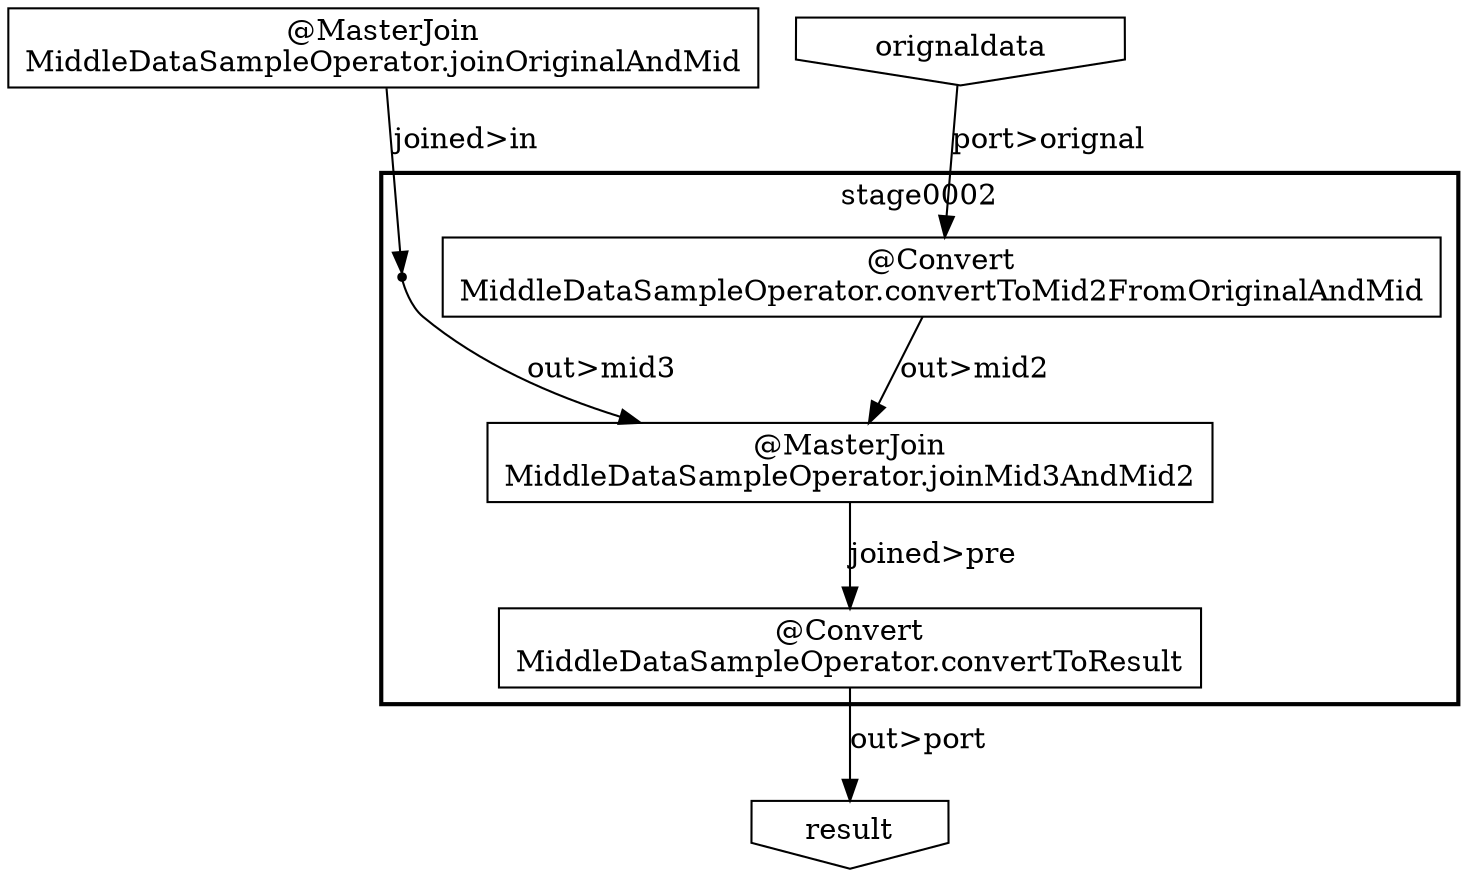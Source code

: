 digraph {
    "df17c6c8-e5e5-480d-8b51-6510c2c82180" [shape=box, label="@MasterJoin\nMiddleDataSampleOperator.joinOriginalAndMid"];
    subgraph "cluster_4d40630f-07f3-4d72-8430-0cfea25353d8" {
        label = "stage0002";
        style = bold;
        "f194c7f0-6dc2-47e5-a42a-5f83f2ebc70d" [shape=box, label="@Convert\nMiddleDataSampleOperator.convertToMid2FromOriginalAndMid"];
        "b11ecfa8-248a-4255-b6e9-ad1268183ea1" [shape=point];
        "6fd82d81-d70d-4530-92c6-ff2a18c1ecfc" [shape=box, label="@MasterJoin\nMiddleDataSampleOperator.joinMid3AndMid2"];
        "194c4eaf-7268-4bdd-8d20-9bdb2d046f82" [shape=box, label="@Convert\nMiddleDataSampleOperator.convertToResult"];
    }
    "0b6fa51a-3f86-4052-8315-8ded660daf2f" [shape=invhouse, label="orignaldata"];
    "82b6c26b-f2d8-4d92-820d-f3ef9316487b" [shape=invhouse, label="result"];
    "0b6fa51a-3f86-4052-8315-8ded660daf2f" -> "f194c7f0-6dc2-47e5-a42a-5f83f2ebc70d" [label="port>orignal"];
    "df17c6c8-e5e5-480d-8b51-6510c2c82180" -> "b11ecfa8-248a-4255-b6e9-ad1268183ea1" [label="joined>in"];
    "f194c7f0-6dc2-47e5-a42a-5f83f2ebc70d" -> "6fd82d81-d70d-4530-92c6-ff2a18c1ecfc" [label="out>mid2"];
    "b11ecfa8-248a-4255-b6e9-ad1268183ea1" -> "6fd82d81-d70d-4530-92c6-ff2a18c1ecfc" [label="out>mid3"];
    "194c4eaf-7268-4bdd-8d20-9bdb2d046f82" -> "82b6c26b-f2d8-4d92-820d-f3ef9316487b" [label="out>port"];
    "6fd82d81-d70d-4530-92c6-ff2a18c1ecfc" -> "194c4eaf-7268-4bdd-8d20-9bdb2d046f82" [label="joined>pre"];
}
